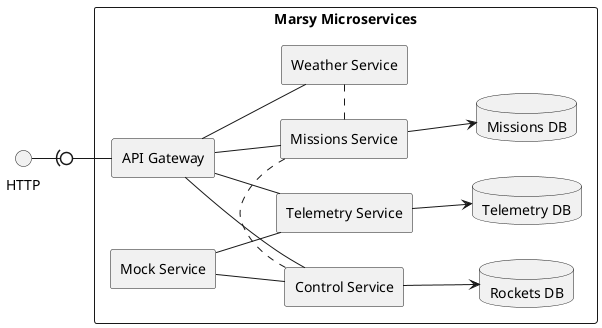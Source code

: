 @startuml
skinparam componentStyle rectangle
left to right direction


rectangle "Marsy Microservices" as backend {


    component "Missions Service" as s_mission     
    
    component "Control Service" as s_rocket
    component "Weather Service" as s_weather

    component "Telemetry Service" as s_telemtry

    component "API Gateway" as api_gateway

    database "Rockets DB" as db_rockets
    database "Missions DB" as db_missions
    database "Telemetry DB" as db_telemetry

    api_gateway -- s_mission
    api_gateway -- s_rocket
    api_gateway -- s_weather
    api_gateway -- s_telemtry

    s_mission .left. s_rocket
    s_mission .right. s_weather

    s_mission --> db_missions
    s_rocket --> db_rockets
    s_telemtry --> db_telemetry

    component "Mock Service" as s_mock

    s_mock -- s_telemtry
    s_mock -- s_rocket
}

api_gateway -u0)- HTTP


@enduml
